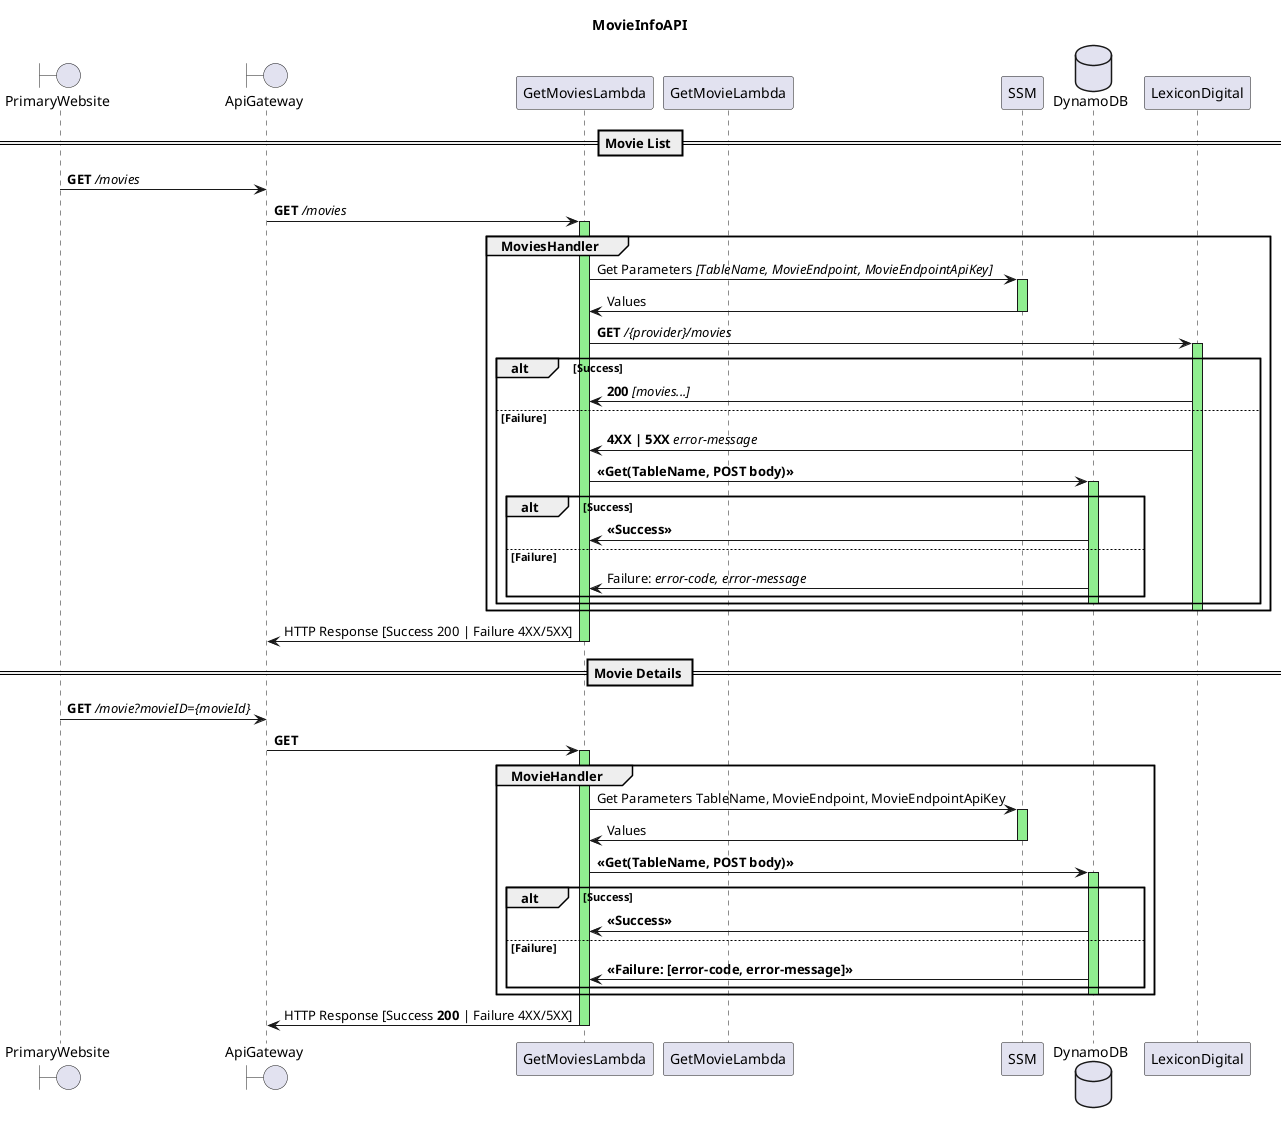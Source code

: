 @startuml get-movie-data-diagram

title MovieInfoAPI

skinparam BoxPadding 50

boundary PrimaryWebsite
boundary ApiGateway
participant GetMoviesLambda
participant GetMovieLambda
participant SSM
database DynamoDB
participant LexiconDigital

== Movie List ==
PrimaryWebsite -> ApiGateway : <b>GET</b> <i>/movies</i>
ApiGateway -> GetMoviesLambda : <b>GET</b> <i>/movies</i>

activate GetMoviesLambda #LightGreen
group MoviesHandler
    GetMoviesLambda -> SSM : Get Parameters <i>[TableName, MovieEndpoint, MovieEndpointApiKey]</i>
    activate SSM #LightGreen
    GetMoviesLambda <- SSM : Values
    deactivate SSM

    GetMoviesLambda -> LexiconDigital : <b>GET</b> <i>/{provider}/movies</i>
    activate LexiconDigital #LightGreen
    alt Success
        GetMoviesLambda <- LexiconDigital : <b>200</b> <i>[movies...]</i>
    else Failure
        GetMoviesLambda <- LexiconDigital : <b>4XX | 5XX</b> <i>error-message</i>
        GetMoviesLambda -> DynamoDB : **<< Get(TableName, POST body) >>**
        activate DynamoDB #LightGreen
        alt Success
            GetMoviesLambda <- DynamoDB : **<< Success >>**
        else Failure
            GetMoviesLambda <- DynamoDB : Failure: <i>error-code, error-message</i>
        end
        deactivate DynamoDB
    end
    deactivate LexiconDigital
end

ApiGateway <- GetMoviesLambda : HTTP Response [Success 200 | Failure 4XX/5XX]
deactivate GetMoviesLambda

== Movie Details ==

PrimaryWebsite -> ApiGateway : <b>GET</b> <i>/movie?movieID={movieId}</i>
ApiGateway -> GetMoviesLambda : <b>GET</b>

activate GetMoviesLambda #LightGreen
group MovieHandler
    GetMoviesLambda -> SSM : Get Parameters TableName, MovieEndpoint, MovieEndpointApiKey
    activate SSM #LightGreen
    GetMoviesLambda <- SSM : Values
    deactivate SSM

    GetMoviesLambda -> DynamoDB : **<< Get(TableName, POST body) >>**
    activate DynamoDB #LightGreen
    alt Success
        GetMoviesLambda <- DynamoDB : **<< Success >>**
    else Failure
        GetMoviesLambda <- DynamoDB : **<< Failure: [error-code, error-message] >>**
    end
    deactivate DynamoDB
end
ApiGateway <- GetMoviesLambda : HTTP Response [Success <b>200</b> | Failure 4XX/5XX]
deactivate GetMoviesLambda

@enduml